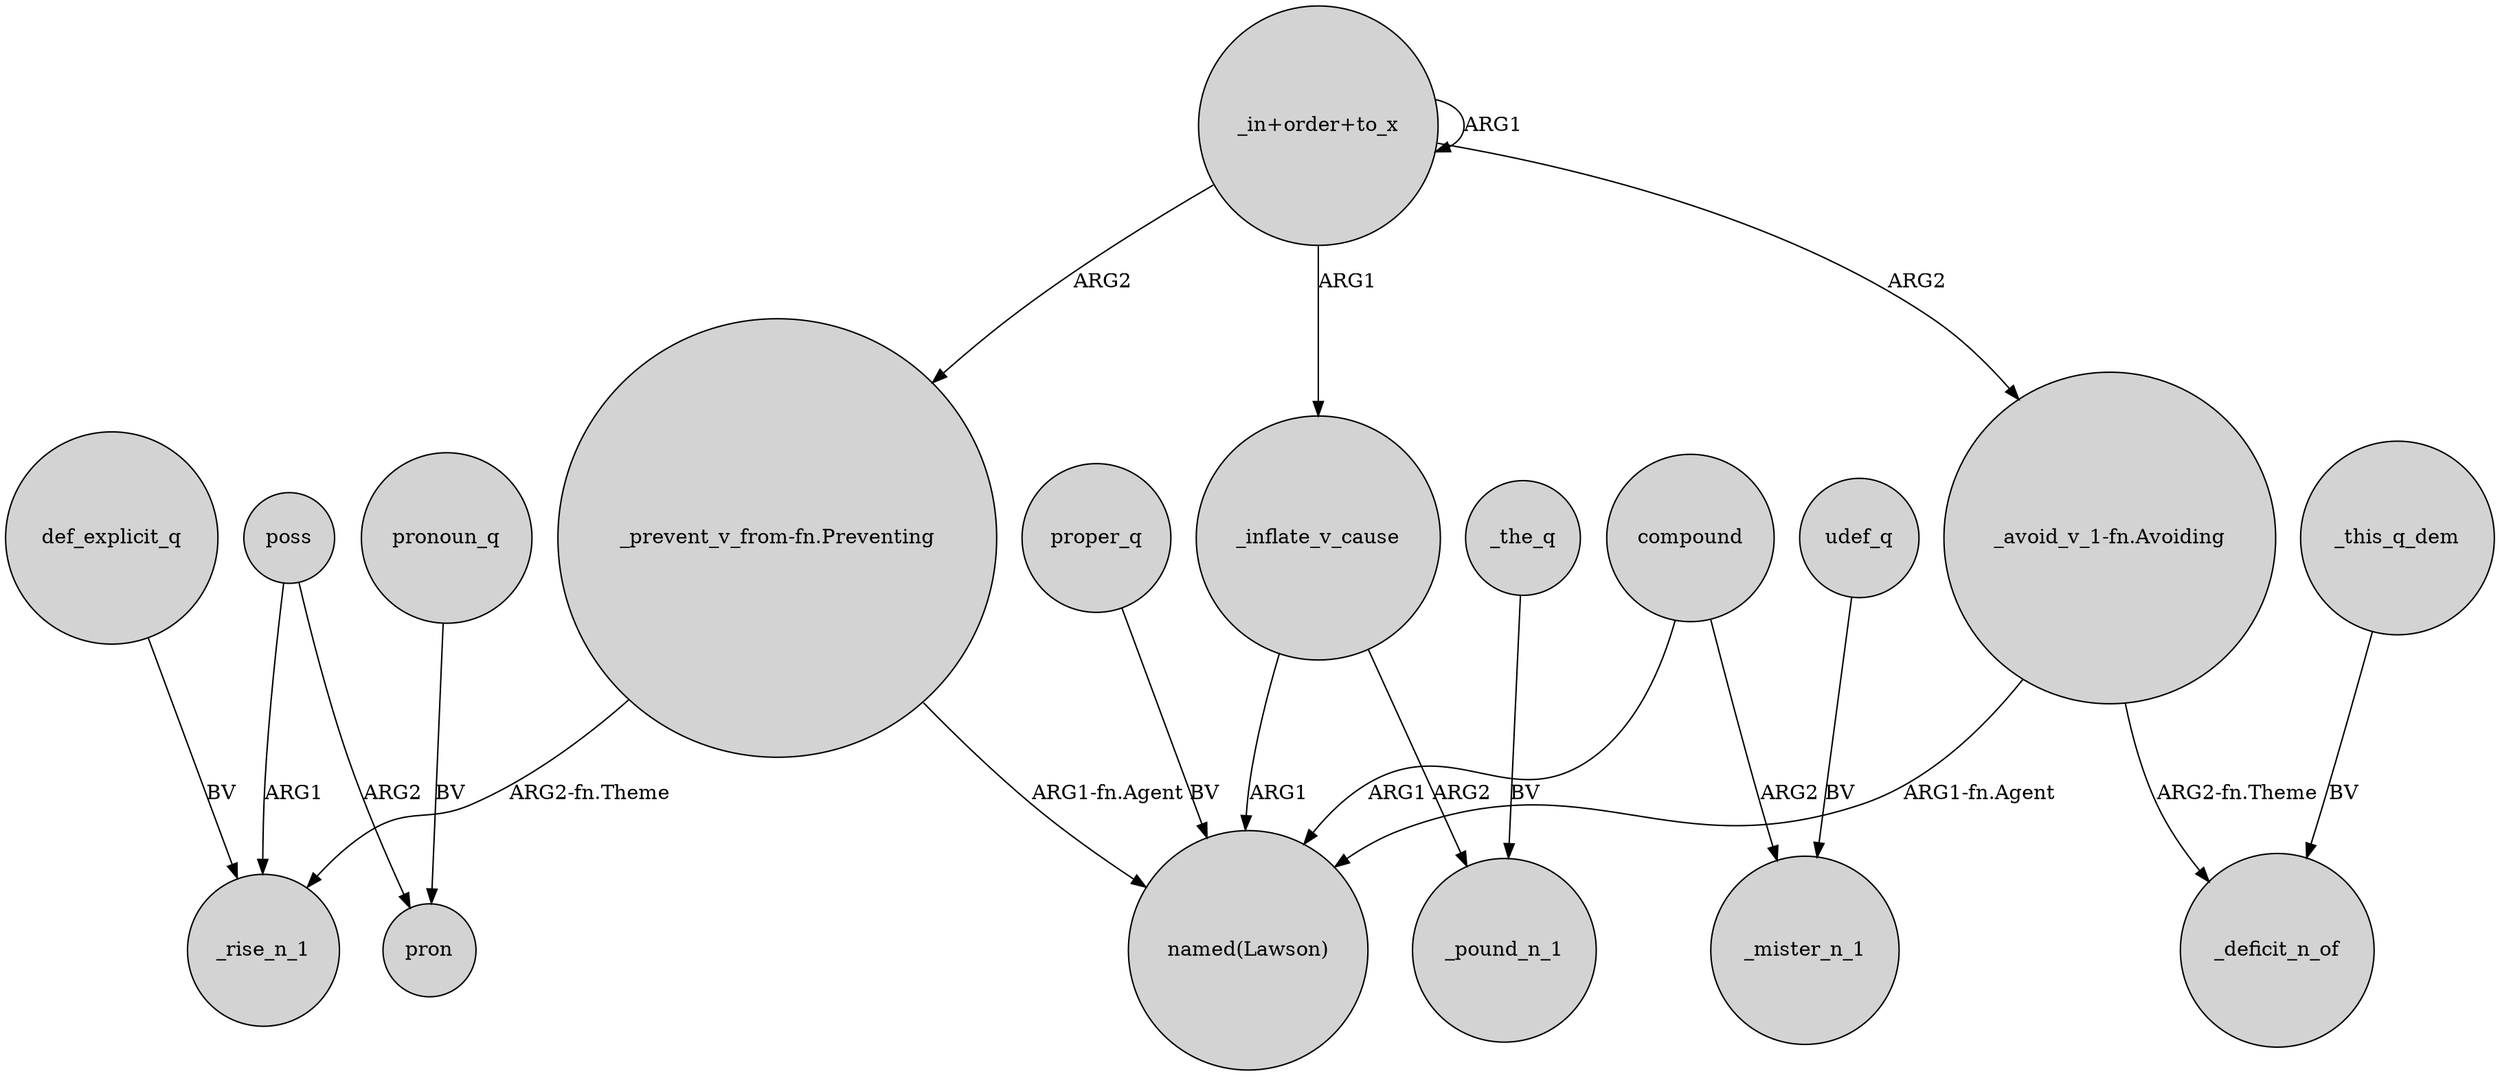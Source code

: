 digraph {
	node [shape=circle style=filled]
	poss -> _rise_n_1 [label=ARG1]
	_inflate_v_cause -> _pound_n_1 [label=ARG2]
	poss -> pron [label=ARG2]
	_the_q -> _pound_n_1 [label=BV]
	compound -> _mister_n_1 [label=ARG2]
	"_in+order+to_x" -> _inflate_v_cause [label=ARG1]
	"_in+order+to_x" -> "_in+order+to_x" [label=ARG1]
	udef_q -> _mister_n_1 [label=BV]
	_this_q_dem -> _deficit_n_of [label=BV]
	pronoun_q -> pron [label=BV]
	compound -> "named(Lawson)" [label=ARG1]
	proper_q -> "named(Lawson)" [label=BV]
	def_explicit_q -> _rise_n_1 [label=BV]
	"_avoid_v_1-fn.Avoiding" -> _deficit_n_of [label="ARG2-fn.Theme"]
	"_prevent_v_from-fn.Preventing" -> _rise_n_1 [label="ARG2-fn.Theme"]
	"_in+order+to_x" -> "_prevent_v_from-fn.Preventing" [label=ARG2]
	_inflate_v_cause -> "named(Lawson)" [label=ARG1]
	"_prevent_v_from-fn.Preventing" -> "named(Lawson)" [label="ARG1-fn.Agent"]
	"_in+order+to_x" -> "_avoid_v_1-fn.Avoiding" [label=ARG2]
	"_avoid_v_1-fn.Avoiding" -> "named(Lawson)" [label="ARG1-fn.Agent"]
}

